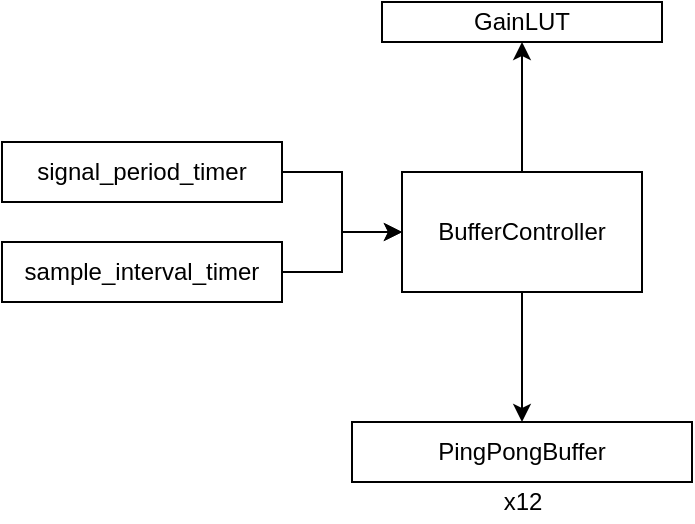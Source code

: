 <mxfile version="16.5.2" type="github">
  <diagram id="c6SIEI6ALqYYKnOjhYvD" name="Page-1">
    <mxGraphModel dx="1422" dy="820" grid="1" gridSize="10" guides="1" tooltips="1" connect="1" arrows="1" fold="1" page="1" pageScale="1" pageWidth="850" pageHeight="1100" math="0" shadow="0">
      <root>
        <mxCell id="0" />
        <mxCell id="1" parent="0" />
        <mxCell id="OWAue3CLm3Fr0hzVqL13-7" style="edgeStyle=orthogonalEdgeStyle;rounded=0;orthogonalLoop=1;jettySize=auto;html=1;" parent="1" source="OWAue3CLm3Fr0hzVqL13-1" target="OWAue3CLm3Fr0hzVqL13-6" edge="1">
          <mxGeometry relative="1" as="geometry" />
        </mxCell>
        <mxCell id="aTqhf9wVnbqT6eVjvE5j-2" style="edgeStyle=orthogonalEdgeStyle;rounded=0;orthogonalLoop=1;jettySize=auto;html=1;" edge="1" parent="1" source="OWAue3CLm3Fr0hzVqL13-1" target="aTqhf9wVnbqT6eVjvE5j-1">
          <mxGeometry relative="1" as="geometry" />
        </mxCell>
        <mxCell id="OWAue3CLm3Fr0hzVqL13-1" value="BufferController" style="rounded=0;whiteSpace=wrap;html=1;" parent="1" vertex="1">
          <mxGeometry x="360" y="315" width="120" height="60" as="geometry" />
        </mxCell>
        <mxCell id="OWAue3CLm3Fr0hzVqL13-9" style="edgeStyle=orthogonalEdgeStyle;rounded=0;orthogonalLoop=1;jettySize=auto;html=1;" parent="1" source="OWAue3CLm3Fr0hzVqL13-2" target="OWAue3CLm3Fr0hzVqL13-1" edge="1">
          <mxGeometry relative="1" as="geometry" />
        </mxCell>
        <mxCell id="OWAue3CLm3Fr0hzVqL13-2" value="sample_interval_timer" style="rounded=0;whiteSpace=wrap;html=1;" parent="1" vertex="1">
          <mxGeometry x="160" y="350" width="140" height="30" as="geometry" />
        </mxCell>
        <mxCell id="OWAue3CLm3Fr0hzVqL13-8" style="edgeStyle=orthogonalEdgeStyle;rounded=0;orthogonalLoop=1;jettySize=auto;html=1;" parent="1" source="OWAue3CLm3Fr0hzVqL13-3" target="OWAue3CLm3Fr0hzVqL13-1" edge="1">
          <mxGeometry relative="1" as="geometry">
            <Array as="points">
              <mxPoint x="330" y="315" />
              <mxPoint x="330" y="345" />
            </Array>
          </mxGeometry>
        </mxCell>
        <mxCell id="OWAue3CLm3Fr0hzVqL13-3" value="signal_period_timer" style="rounded=0;whiteSpace=wrap;html=1;" parent="1" vertex="1">
          <mxGeometry x="160" y="300" width="140" height="30" as="geometry" />
        </mxCell>
        <mxCell id="OWAue3CLm3Fr0hzVqL13-6" value="PingPongBuffer" style="rounded=0;whiteSpace=wrap;html=1;" parent="1" vertex="1">
          <mxGeometry x="335" y="440" width="170" height="30" as="geometry" />
        </mxCell>
        <mxCell id="OWAue3CLm3Fr0hzVqL13-11" value="x12" style="text;html=1;align=center;verticalAlign=middle;resizable=0;points=[];autosize=1;strokeColor=none;fillColor=none;" parent="1" vertex="1">
          <mxGeometry x="405" y="470" width="30" height="20" as="geometry" />
        </mxCell>
        <mxCell id="aTqhf9wVnbqT6eVjvE5j-1" value="GainLUT" style="rounded=0;whiteSpace=wrap;html=1;" vertex="1" parent="1">
          <mxGeometry x="350" y="230" width="140" height="20" as="geometry" />
        </mxCell>
      </root>
    </mxGraphModel>
  </diagram>
</mxfile>
